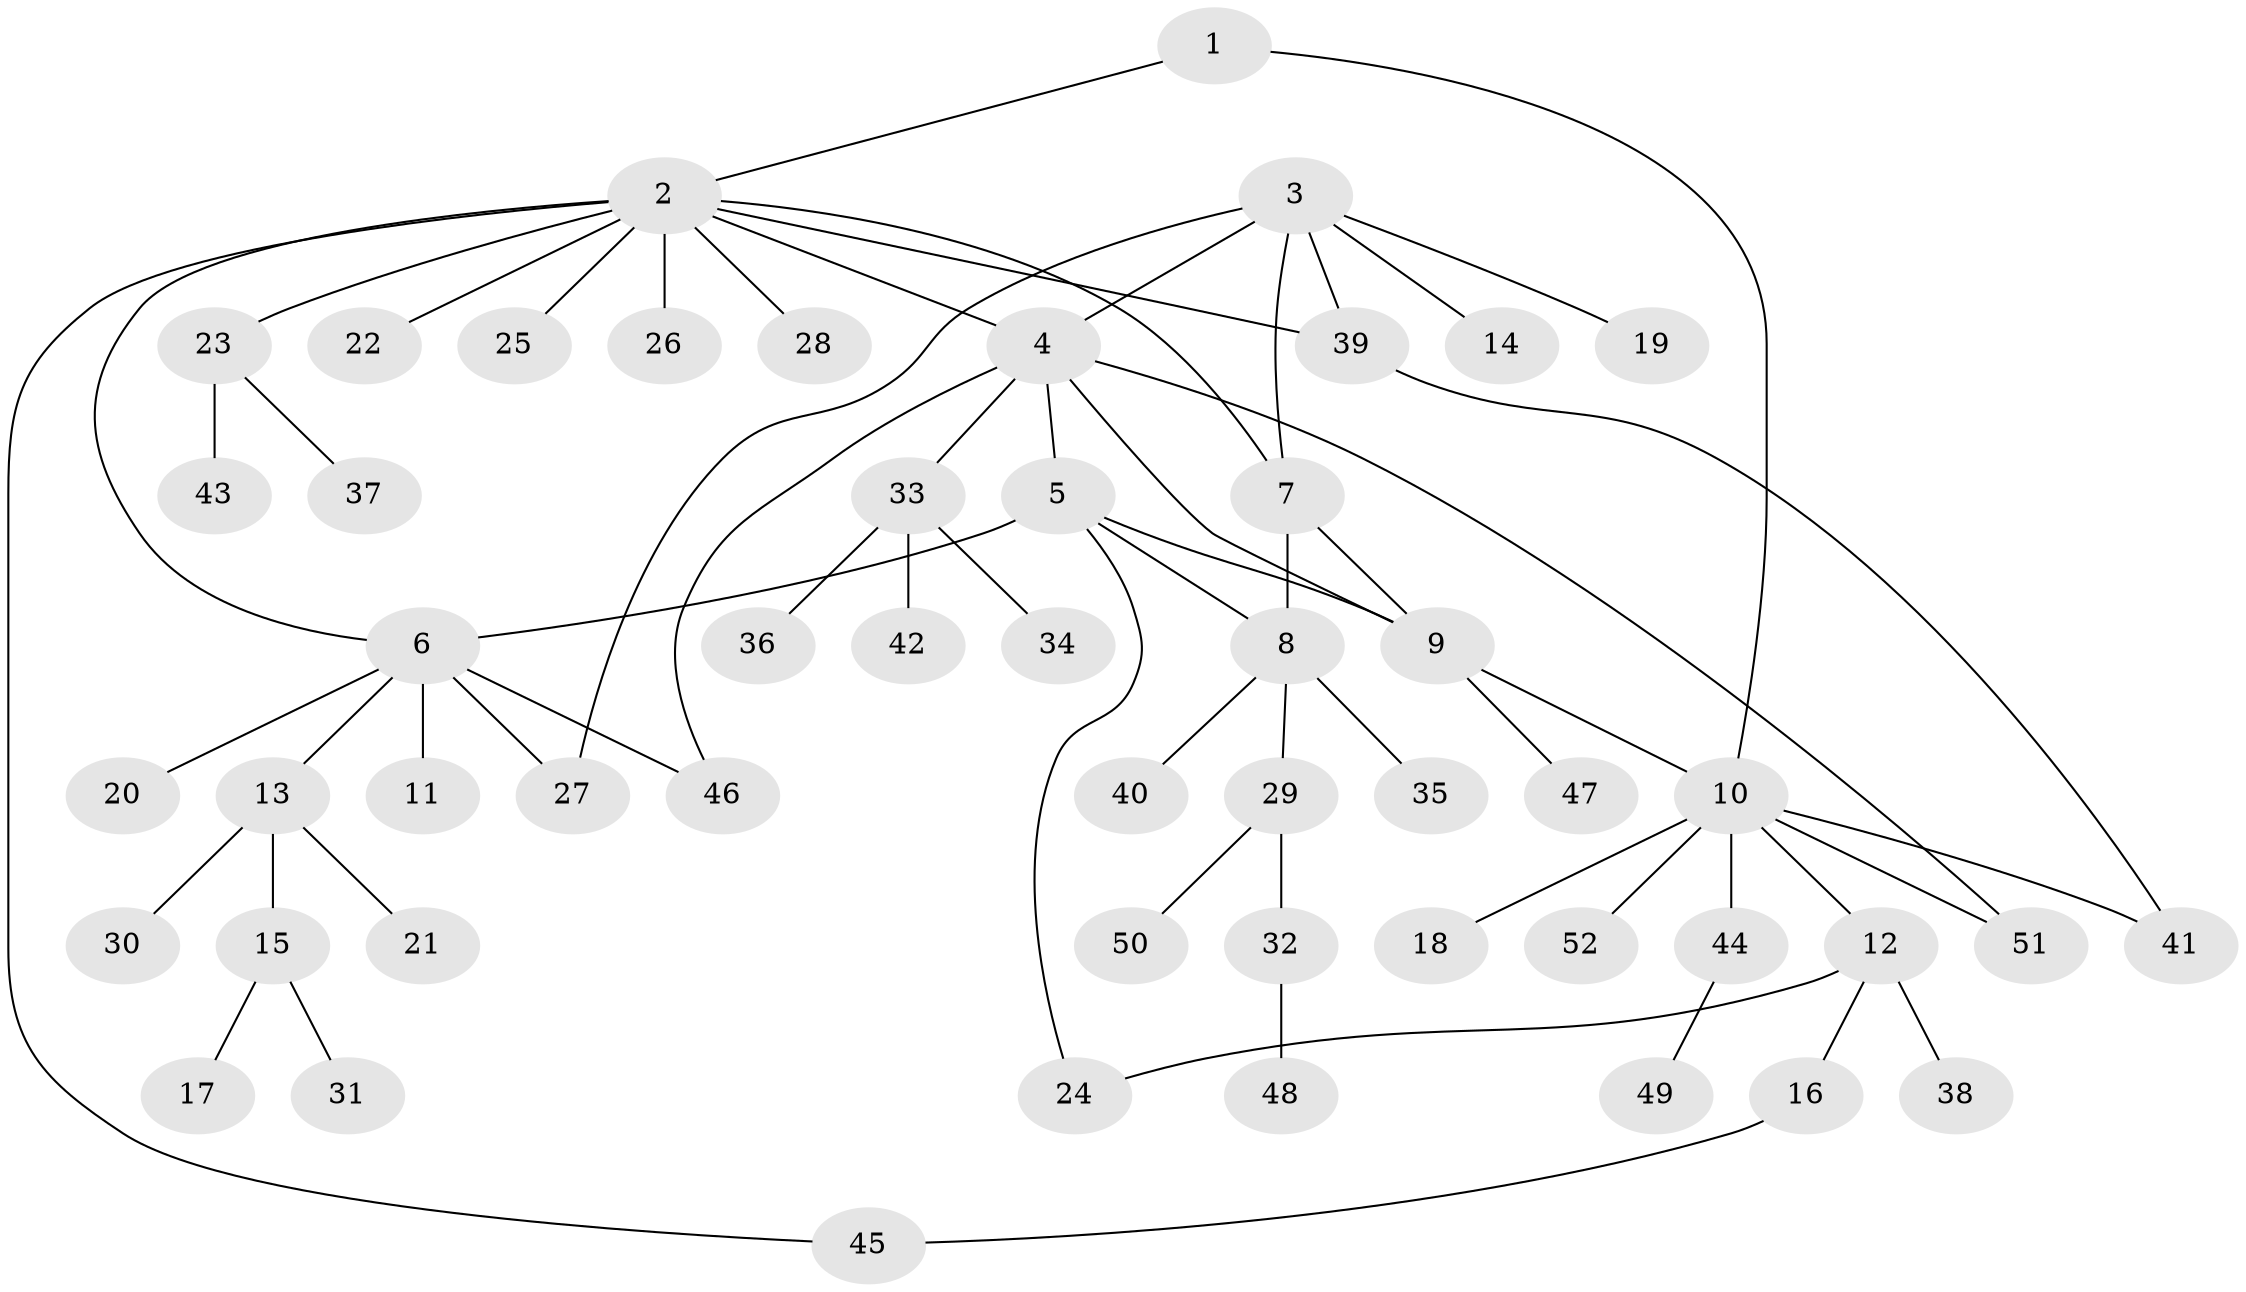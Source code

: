 // Generated by graph-tools (version 1.1) at 2025/37/03/09/25 02:37:40]
// undirected, 52 vertices, 64 edges
graph export_dot {
graph [start="1"]
  node [color=gray90,style=filled];
  1;
  2;
  3;
  4;
  5;
  6;
  7;
  8;
  9;
  10;
  11;
  12;
  13;
  14;
  15;
  16;
  17;
  18;
  19;
  20;
  21;
  22;
  23;
  24;
  25;
  26;
  27;
  28;
  29;
  30;
  31;
  32;
  33;
  34;
  35;
  36;
  37;
  38;
  39;
  40;
  41;
  42;
  43;
  44;
  45;
  46;
  47;
  48;
  49;
  50;
  51;
  52;
  1 -- 2;
  1 -- 10;
  2 -- 4;
  2 -- 6;
  2 -- 7;
  2 -- 22;
  2 -- 23;
  2 -- 25;
  2 -- 26;
  2 -- 28;
  2 -- 39;
  2 -- 45;
  3 -- 4;
  3 -- 7;
  3 -- 14;
  3 -- 19;
  3 -- 27;
  3 -- 39;
  4 -- 5;
  4 -- 9;
  4 -- 33;
  4 -- 46;
  4 -- 51;
  5 -- 6;
  5 -- 8;
  5 -- 9;
  5 -- 24;
  6 -- 11;
  6 -- 13;
  6 -- 20;
  6 -- 27;
  6 -- 46;
  7 -- 8;
  7 -- 9;
  8 -- 29;
  8 -- 35;
  8 -- 40;
  9 -- 10;
  9 -- 47;
  10 -- 12;
  10 -- 18;
  10 -- 41;
  10 -- 44;
  10 -- 51;
  10 -- 52;
  12 -- 16;
  12 -- 24;
  12 -- 38;
  13 -- 15;
  13 -- 21;
  13 -- 30;
  15 -- 17;
  15 -- 31;
  16 -- 45;
  23 -- 37;
  23 -- 43;
  29 -- 32;
  29 -- 50;
  32 -- 48;
  33 -- 34;
  33 -- 36;
  33 -- 42;
  39 -- 41;
  44 -- 49;
}
